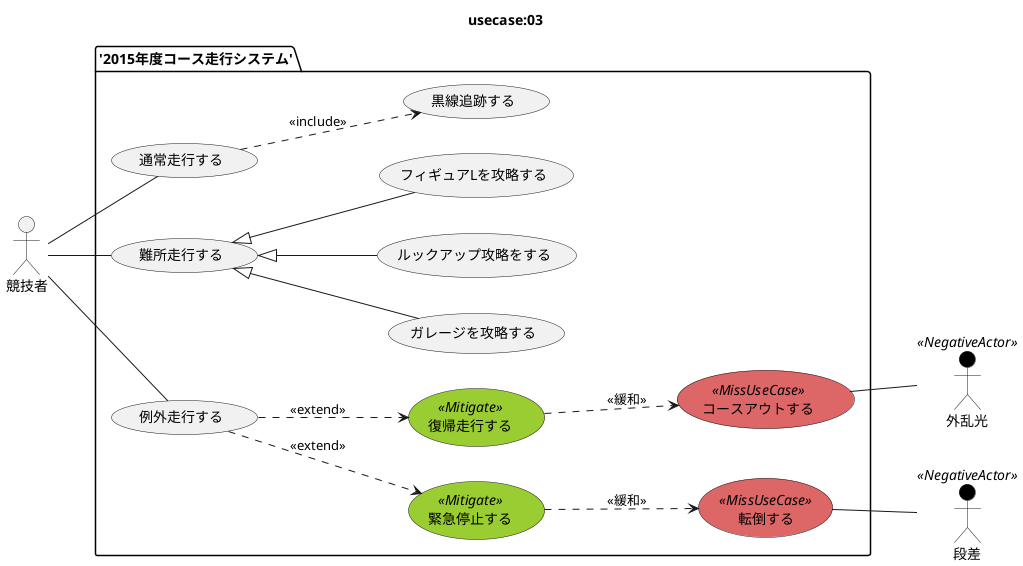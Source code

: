 @startuml usecase.png

title usecase:03 

actor 競技者 as user

left to right direction

skinparam usecase {
  BackgroundColor<<MissUseCase>> #DD6666
  BackgroundColor<<Mitigate>> YellowGreen
}

skinparam actor {
  BackgroundColor<<NegativeActor>> Black
}

actor 外乱光 as noise <<NegativeActor>>
actor 段差   as ramp  <<NegativeActor>>

package '2015年度コース走行システム' {

  usecase 通常走行する            as normal
  usecase 難所走行する            as different
  usecase 例外走行する            as exception

  usecase 黒線追跡する            as line
  usecase ガレージを攻略する      as grage
  usecase ルックアップ攻略をする  as lookup
  usecase フィギュアLを攻略する   as figureL

  usecase 復帰走行する            as return <<Mitigate>>
  usecase 緊急停止する            as stop   <<Mitigate>>

  usecase コースアウトする        as courseout <<MissUseCase>>
  usecase 転倒する                as falling   <<MissUseCase>>

  user -- normal
  user -- different
  user -- exception

  normal ..> line : <<include>>

  different <|-- grage
  different <|-- lookup
  different <|-- figureL

  exception ..> return : <<extend>>
  exception ..> stop   : <<extend>>

  return ..> courseout : <<緩和>>
  stop ..> falling  : <<緩和>>

  courseout -- noise
  falling  -- ramp

}

@enduml
